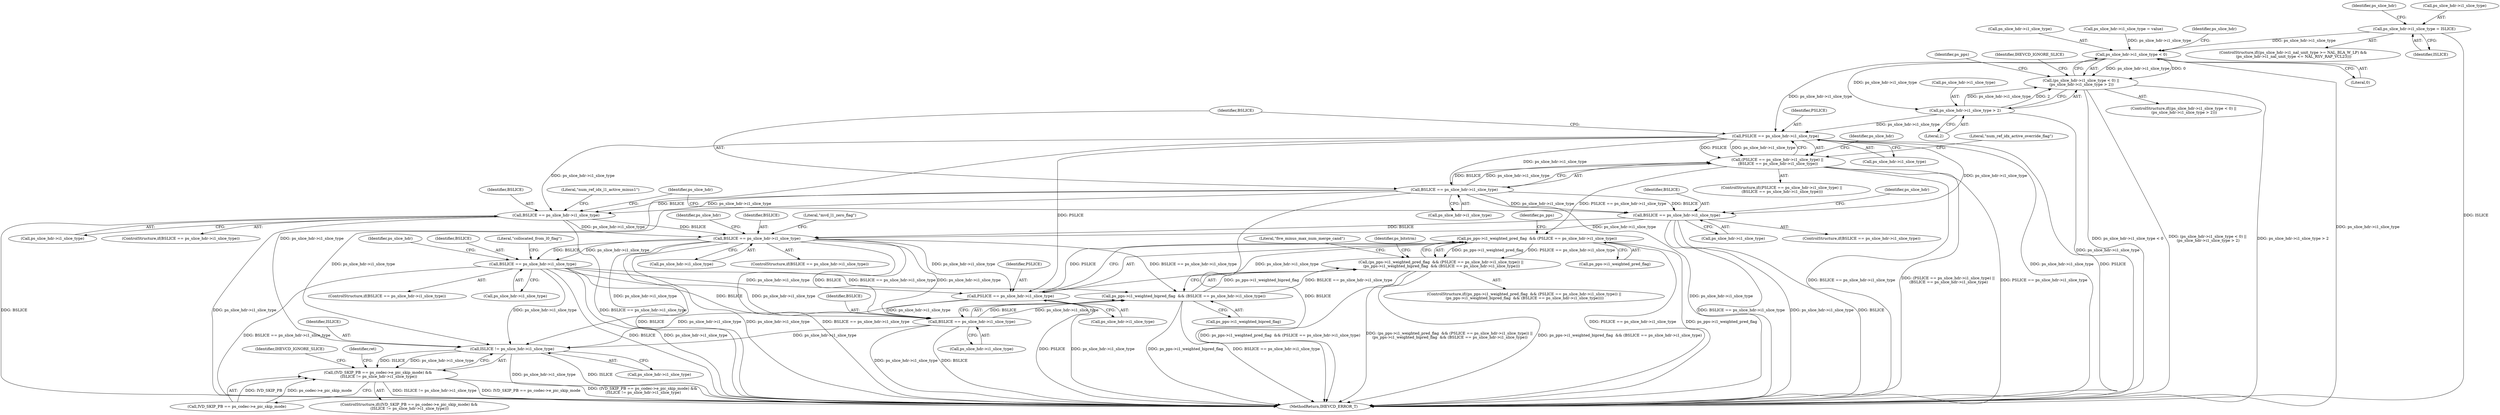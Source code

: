 digraph "0_Android_7c9be319a279654e55a6d757265f88c61a16a4d5@pointer" {
"1000615" [label="(Call,ps_slice_hdr->i1_slice_type = ISLICE)"];
"1000622" [label="(Call,ps_slice_hdr->i1_slice_type < 0)"];
"1000621" [label="(Call,(ps_slice_hdr->i1_slice_type < 0) ||\n (ps_slice_hdr->i1_slice_type > 2))"];
"1000627" [label="(Call,ps_slice_hdr->i1_slice_type > 2)"];
"1001174" [label="(Call,PSLICE == ps_slice_hdr->i1_slice_type)"];
"1001173" [label="(Call,(PSLICE == ps_slice_hdr->i1_slice_type) ||\n (BSLICE == ps_slice_hdr->i1_slice_type))"];
"1001425" [label="(Call,ps_pps->i1_weighted_pred_flag  && (PSLICE == ps_slice_hdr->i1_slice_type))"];
"1001424" [label="(Call,(ps_pps->i1_weighted_pred_flag  && (PSLICE == ps_slice_hdr->i1_slice_type)) ||\n (ps_pps->i1_weighted_bipred_flag  && (BSLICE == ps_slice_hdr->i1_slice_type)))"];
"1001179" [label="(Call,BSLICE == ps_slice_hdr->i1_slice_type)"];
"1001212" [label="(Call,BSLICE == ps_slice_hdr->i1_slice_type)"];
"1001312" [label="(Call,BSLICE == ps_slice_hdr->i1_slice_type)"];
"1001364" [label="(Call,BSLICE == ps_slice_hdr->i1_slice_type)"];
"1001429" [label="(Call,PSLICE == ps_slice_hdr->i1_slice_type)"];
"1001438" [label="(Call,BSLICE == ps_slice_hdr->i1_slice_type)"];
"1001434" [label="(Call,ps_pps->i1_weighted_bipred_flag  && (BSLICE == ps_slice_hdr->i1_slice_type))"];
"1002675" [label="(Call,ISLICE != ps_slice_hdr->i1_slice_type)"];
"1002669" [label="(Call,(IVD_SKIP_PB == ps_codec->e_pic_skip_mode) &&\n (ISLICE != ps_slice_hdr->i1_slice_type))"];
"1001239" [label="(Call,BSLICE == ps_slice_hdr->i1_slice_type)"];
"1000620" [label="(ControlStructure,if((ps_slice_hdr->i1_slice_type < 0) ||\n (ps_slice_hdr->i1_slice_type > 2)))"];
"1001450" [label="(Literal,\"five_minus_max_num_merge_cand\")"];
"1001214" [label="(Call,ps_slice_hdr->i1_slice_type)"];
"1000627" [label="(Call,ps_slice_hdr->i1_slice_type > 2)"];
"1001364" [label="(Call,BSLICE == ps_slice_hdr->i1_slice_type)"];
"1001173" [label="(Call,(PSLICE == ps_slice_hdr->i1_slice_type) ||\n (BSLICE == ps_slice_hdr->i1_slice_type))"];
"1001426" [label="(Call,ps_pps->i1_weighted_pred_flag)"];
"1001436" [label="(Identifier,ps_pps)"];
"1002676" [label="(Identifier,ISLICE)"];
"1001241" [label="(Call,ps_slice_hdr->i1_slice_type)"];
"1001174" [label="(Call,PSLICE == ps_slice_hdr->i1_slice_type)"];
"1001175" [label="(Identifier,PSLICE)"];
"1001319" [label="(Literal,\"mvd_l1_zero_flag\")"];
"1001439" [label="(Identifier,BSLICE)"];
"1000631" [label="(Literal,2)"];
"1000623" [label="(Call,ps_slice_hdr->i1_slice_type)"];
"1001240" [label="(Identifier,BSLICE)"];
"1001330" [label="(Identifier,ps_slice_hdr)"];
"1001313" [label="(Identifier,BSLICE)"];
"1001176" [label="(Call,ps_slice_hdr->i1_slice_type)"];
"1001181" [label="(Call,ps_slice_hdr->i1_slice_type)"];
"1001213" [label="(Identifier,BSLICE)"];
"1000619" [label="(Identifier,ISLICE)"];
"1002670" [label="(Call,IVD_SKIP_PB == ps_codec->e_pic_skip_mode)"];
"1000636" [label="(Identifier,ps_pps)"];
"1001435" [label="(Call,ps_pps->i1_weighted_bipred_flag)"];
"1001172" [label="(ControlStructure,if((PSLICE == ps_slice_hdr->i1_slice_type) ||\n (BSLICE == ps_slice_hdr->i1_slice_type)))"];
"1002684" [label="(Identifier,ret)"];
"1001425" [label="(Call,ps_pps->i1_weighted_pred_flag  && (PSLICE == ps_slice_hdr->i1_slice_type))"];
"1001384" [label="(Identifier,ps_slice_hdr)"];
"1001180" [label="(Identifier,BSLICE)"];
"1001423" [label="(ControlStructure,if((ps_pps->i1_weighted_pred_flag  && (PSLICE == ps_slice_hdr->i1_slice_type)) ||\n (ps_pps->i1_weighted_bipred_flag  && (BSLICE == ps_slice_hdr->i1_slice_type))))"];
"1001440" [label="(Call,ps_slice_hdr->i1_slice_type)"];
"1002682" [label="(Identifier,IHEVCD_IGNORE_SLICE)"];
"1001445" [label="(Identifier,ps_bitstrm)"];
"1001363" [label="(ControlStructure,if(BSLICE == ps_slice_hdr->i1_slice_type))"];
"1001186" [label="(Literal,\"num_ref_idx_active_override_flag\")"];
"1001219" [label="(Literal,\"num_ref_idx_l1_active_minus1\")"];
"1002675" [label="(Call,ISLICE != ps_slice_hdr->i1_slice_type)"];
"1000598" [label="(Call,ps_slice_hdr->i1_slice_type = value)"];
"1001212" [label="(Call,BSLICE == ps_slice_hdr->i1_slice_type)"];
"1001239" [label="(Call,BSLICE == ps_slice_hdr->i1_slice_type)"];
"1001179" [label="(Call,BSLICE == ps_slice_hdr->i1_slice_type)"];
"1000621" [label="(Call,(ps_slice_hdr->i1_slice_type < 0) ||\n (ps_slice_hdr->i1_slice_type > 2))"];
"1000624" [label="(Identifier,ps_slice_hdr)"];
"1002669" [label="(Call,(IVD_SKIP_PB == ps_codec->e_pic_skip_mode) &&\n (ISLICE != ps_slice_hdr->i1_slice_type))"];
"1000629" [label="(Identifier,ps_slice_hdr)"];
"1001314" [label="(Call,ps_slice_hdr->i1_slice_type)"];
"1001254" [label="(Identifier,ps_slice_hdr)"];
"1001365" [label="(Identifier,BSLICE)"];
"1001247" [label="(Identifier,ps_slice_hdr)"];
"1000603" [label="(ControlStructure,if((ps_slice_hdr->i1_nal_unit_type >= NAL_BLA_W_LP) &&\n (ps_slice_hdr->i1_nal_unit_type <= NAL_RSV_RAP_VCL23)))"];
"1000616" [label="(Call,ps_slice_hdr->i1_slice_type)"];
"1002677" [label="(Call,ps_slice_hdr->i1_slice_type)"];
"1002668" [label="(ControlStructure,if((IVD_SKIP_PB == ps_codec->e_pic_skip_mode) &&\n (ISLICE != ps_slice_hdr->i1_slice_type)))"];
"1001311" [label="(ControlStructure,if(BSLICE == ps_slice_hdr->i1_slice_type))"];
"1002685" [label="(MethodReturn,IHEVCD_ERROR_T)"];
"1000628" [label="(Call,ps_slice_hdr->i1_slice_type)"];
"1001424" [label="(Call,(ps_pps->i1_weighted_pred_flag  && (PSLICE == ps_slice_hdr->i1_slice_type)) ||\n (ps_pps->i1_weighted_bipred_flag  && (BSLICE == ps_slice_hdr->i1_slice_type)))"];
"1001434" [label="(Call,ps_pps->i1_weighted_bipred_flag  && (BSLICE == ps_slice_hdr->i1_slice_type))"];
"1001438" [label="(Call,BSLICE == ps_slice_hdr->i1_slice_type)"];
"1001238" [label="(ControlStructure,if(BSLICE == ps_slice_hdr->i1_slice_type))"];
"1000615" [label="(Call,ps_slice_hdr->i1_slice_type = ISLICE)"];
"1001429" [label="(Call,PSLICE == ps_slice_hdr->i1_slice_type)"];
"1000626" [label="(Literal,0)"];
"1001371" [label="(Literal,\"collocated_from_l0_flag\")"];
"1001431" [label="(Call,ps_slice_hdr->i1_slice_type)"];
"1001211" [label="(ControlStructure,if(BSLICE == ps_slice_hdr->i1_slice_type))"];
"1000633" [label="(Identifier,IHEVCD_IGNORE_SLICE)"];
"1001366" [label="(Call,ps_slice_hdr->i1_slice_type)"];
"1001430" [label="(Identifier,PSLICE)"];
"1000622" [label="(Call,ps_slice_hdr->i1_slice_type < 0)"];
"1001312" [label="(Call,BSLICE == ps_slice_hdr->i1_slice_type)"];
"1001462" [label="(Identifier,ps_slice_hdr)"];
"1000615" -> "1000603"  [label="AST: "];
"1000615" -> "1000619"  [label="CFG: "];
"1000616" -> "1000615"  [label="AST: "];
"1000619" -> "1000615"  [label="AST: "];
"1000624" -> "1000615"  [label="CFG: "];
"1000615" -> "1002685"  [label="DDG: ISLICE"];
"1000615" -> "1000622"  [label="DDG: ps_slice_hdr->i1_slice_type"];
"1000622" -> "1000621"  [label="AST: "];
"1000622" -> "1000626"  [label="CFG: "];
"1000623" -> "1000622"  [label="AST: "];
"1000626" -> "1000622"  [label="AST: "];
"1000629" -> "1000622"  [label="CFG: "];
"1000621" -> "1000622"  [label="CFG: "];
"1000622" -> "1002685"  [label="DDG: ps_slice_hdr->i1_slice_type"];
"1000622" -> "1000621"  [label="DDG: ps_slice_hdr->i1_slice_type"];
"1000622" -> "1000621"  [label="DDG: 0"];
"1000598" -> "1000622"  [label="DDG: ps_slice_hdr->i1_slice_type"];
"1000622" -> "1000627"  [label="DDG: ps_slice_hdr->i1_slice_type"];
"1000622" -> "1001174"  [label="DDG: ps_slice_hdr->i1_slice_type"];
"1000621" -> "1000620"  [label="AST: "];
"1000621" -> "1000627"  [label="CFG: "];
"1000627" -> "1000621"  [label="AST: "];
"1000633" -> "1000621"  [label="CFG: "];
"1000636" -> "1000621"  [label="CFG: "];
"1000621" -> "1002685"  [label="DDG: ps_slice_hdr->i1_slice_type < 0"];
"1000621" -> "1002685"  [label="DDG: (ps_slice_hdr->i1_slice_type < 0) ||\n (ps_slice_hdr->i1_slice_type > 2)"];
"1000621" -> "1002685"  [label="DDG: ps_slice_hdr->i1_slice_type > 2"];
"1000627" -> "1000621"  [label="DDG: ps_slice_hdr->i1_slice_type"];
"1000627" -> "1000621"  [label="DDG: 2"];
"1000627" -> "1000631"  [label="CFG: "];
"1000628" -> "1000627"  [label="AST: "];
"1000631" -> "1000627"  [label="AST: "];
"1000627" -> "1002685"  [label="DDG: ps_slice_hdr->i1_slice_type"];
"1000627" -> "1001174"  [label="DDG: ps_slice_hdr->i1_slice_type"];
"1001174" -> "1001173"  [label="AST: "];
"1001174" -> "1001176"  [label="CFG: "];
"1001175" -> "1001174"  [label="AST: "];
"1001176" -> "1001174"  [label="AST: "];
"1001180" -> "1001174"  [label="CFG: "];
"1001173" -> "1001174"  [label="CFG: "];
"1001174" -> "1002685"  [label="DDG: ps_slice_hdr->i1_slice_type"];
"1001174" -> "1002685"  [label="DDG: PSLICE"];
"1001174" -> "1001173"  [label="DDG: PSLICE"];
"1001174" -> "1001173"  [label="DDG: ps_slice_hdr->i1_slice_type"];
"1001174" -> "1001179"  [label="DDG: ps_slice_hdr->i1_slice_type"];
"1001174" -> "1001212"  [label="DDG: ps_slice_hdr->i1_slice_type"];
"1001174" -> "1001239"  [label="DDG: ps_slice_hdr->i1_slice_type"];
"1001174" -> "1001429"  [label="DDG: PSLICE"];
"1001174" -> "1002675"  [label="DDG: ps_slice_hdr->i1_slice_type"];
"1001173" -> "1001172"  [label="AST: "];
"1001173" -> "1001179"  [label="CFG: "];
"1001179" -> "1001173"  [label="AST: "];
"1001186" -> "1001173"  [label="CFG: "];
"1001462" -> "1001173"  [label="CFG: "];
"1001173" -> "1002685"  [label="DDG: BSLICE == ps_slice_hdr->i1_slice_type"];
"1001173" -> "1002685"  [label="DDG: (PSLICE == ps_slice_hdr->i1_slice_type) ||\n (BSLICE == ps_slice_hdr->i1_slice_type)"];
"1001173" -> "1002685"  [label="DDG: PSLICE == ps_slice_hdr->i1_slice_type"];
"1001179" -> "1001173"  [label="DDG: BSLICE"];
"1001179" -> "1001173"  [label="DDG: ps_slice_hdr->i1_slice_type"];
"1001173" -> "1001425"  [label="DDG: PSLICE == ps_slice_hdr->i1_slice_type"];
"1001425" -> "1001424"  [label="AST: "];
"1001425" -> "1001426"  [label="CFG: "];
"1001425" -> "1001429"  [label="CFG: "];
"1001426" -> "1001425"  [label="AST: "];
"1001429" -> "1001425"  [label="AST: "];
"1001436" -> "1001425"  [label="CFG: "];
"1001424" -> "1001425"  [label="CFG: "];
"1001425" -> "1002685"  [label="DDG: PSLICE == ps_slice_hdr->i1_slice_type"];
"1001425" -> "1002685"  [label="DDG: ps_pps->i1_weighted_pred_flag"];
"1001425" -> "1001424"  [label="DDG: ps_pps->i1_weighted_pred_flag"];
"1001425" -> "1001424"  [label="DDG: PSLICE == ps_slice_hdr->i1_slice_type"];
"1001429" -> "1001425"  [label="DDG: PSLICE"];
"1001429" -> "1001425"  [label="DDG: ps_slice_hdr->i1_slice_type"];
"1001424" -> "1001423"  [label="AST: "];
"1001424" -> "1001434"  [label="CFG: "];
"1001434" -> "1001424"  [label="AST: "];
"1001445" -> "1001424"  [label="CFG: "];
"1001450" -> "1001424"  [label="CFG: "];
"1001424" -> "1002685"  [label="DDG: ps_pps->i1_weighted_pred_flag  && (PSLICE == ps_slice_hdr->i1_slice_type)"];
"1001424" -> "1002685"  [label="DDG: (ps_pps->i1_weighted_pred_flag  && (PSLICE == ps_slice_hdr->i1_slice_type)) ||\n (ps_pps->i1_weighted_bipred_flag  && (BSLICE == ps_slice_hdr->i1_slice_type))"];
"1001424" -> "1002685"  [label="DDG: ps_pps->i1_weighted_bipred_flag  && (BSLICE == ps_slice_hdr->i1_slice_type)"];
"1001434" -> "1001424"  [label="DDG: ps_pps->i1_weighted_bipred_flag"];
"1001434" -> "1001424"  [label="DDG: BSLICE == ps_slice_hdr->i1_slice_type"];
"1001179" -> "1001181"  [label="CFG: "];
"1001180" -> "1001179"  [label="AST: "];
"1001181" -> "1001179"  [label="AST: "];
"1001179" -> "1002685"  [label="DDG: ps_slice_hdr->i1_slice_type"];
"1001179" -> "1002685"  [label="DDG: BSLICE"];
"1001179" -> "1001212"  [label="DDG: BSLICE"];
"1001179" -> "1001212"  [label="DDG: ps_slice_hdr->i1_slice_type"];
"1001179" -> "1001239"  [label="DDG: BSLICE"];
"1001179" -> "1001239"  [label="DDG: ps_slice_hdr->i1_slice_type"];
"1001179" -> "1002675"  [label="DDG: ps_slice_hdr->i1_slice_type"];
"1001212" -> "1001211"  [label="AST: "];
"1001212" -> "1001214"  [label="CFG: "];
"1001213" -> "1001212"  [label="AST: "];
"1001214" -> "1001212"  [label="AST: "];
"1001219" -> "1001212"  [label="CFG: "];
"1001254" -> "1001212"  [label="CFG: "];
"1001212" -> "1002685"  [label="DDG: BSLICE"];
"1001212" -> "1002685"  [label="DDG: ps_slice_hdr->i1_slice_type"];
"1001212" -> "1002685"  [label="DDG: BSLICE == ps_slice_hdr->i1_slice_type"];
"1001212" -> "1001312"  [label="DDG: BSLICE"];
"1001212" -> "1001312"  [label="DDG: ps_slice_hdr->i1_slice_type"];
"1001312" -> "1001311"  [label="AST: "];
"1001312" -> "1001314"  [label="CFG: "];
"1001313" -> "1001312"  [label="AST: "];
"1001314" -> "1001312"  [label="AST: "];
"1001319" -> "1001312"  [label="CFG: "];
"1001330" -> "1001312"  [label="CFG: "];
"1001312" -> "1002685"  [label="DDG: BSLICE == ps_slice_hdr->i1_slice_type"];
"1001312" -> "1002685"  [label="DDG: BSLICE"];
"1001312" -> "1002685"  [label="DDG: ps_slice_hdr->i1_slice_type"];
"1001239" -> "1001312"  [label="DDG: BSLICE"];
"1001239" -> "1001312"  [label="DDG: ps_slice_hdr->i1_slice_type"];
"1001312" -> "1001364"  [label="DDG: BSLICE"];
"1001312" -> "1001364"  [label="DDG: ps_slice_hdr->i1_slice_type"];
"1001312" -> "1001429"  [label="DDG: ps_slice_hdr->i1_slice_type"];
"1001312" -> "1001434"  [label="DDG: BSLICE == ps_slice_hdr->i1_slice_type"];
"1001312" -> "1001438"  [label="DDG: BSLICE"];
"1001312" -> "1001438"  [label="DDG: ps_slice_hdr->i1_slice_type"];
"1001312" -> "1002675"  [label="DDG: ps_slice_hdr->i1_slice_type"];
"1001364" -> "1001363"  [label="AST: "];
"1001364" -> "1001366"  [label="CFG: "];
"1001365" -> "1001364"  [label="AST: "];
"1001366" -> "1001364"  [label="AST: "];
"1001371" -> "1001364"  [label="CFG: "];
"1001384" -> "1001364"  [label="CFG: "];
"1001364" -> "1002685"  [label="DDG: ps_slice_hdr->i1_slice_type"];
"1001364" -> "1002685"  [label="DDG: BSLICE == ps_slice_hdr->i1_slice_type"];
"1001364" -> "1002685"  [label="DDG: BSLICE"];
"1001364" -> "1001429"  [label="DDG: ps_slice_hdr->i1_slice_type"];
"1001364" -> "1001434"  [label="DDG: BSLICE == ps_slice_hdr->i1_slice_type"];
"1001364" -> "1001438"  [label="DDG: BSLICE"];
"1001364" -> "1001438"  [label="DDG: ps_slice_hdr->i1_slice_type"];
"1001364" -> "1002675"  [label="DDG: ps_slice_hdr->i1_slice_type"];
"1001429" -> "1001431"  [label="CFG: "];
"1001430" -> "1001429"  [label="AST: "];
"1001431" -> "1001429"  [label="AST: "];
"1001429" -> "1002685"  [label="DDG: ps_slice_hdr->i1_slice_type"];
"1001429" -> "1002685"  [label="DDG: PSLICE"];
"1001429" -> "1001438"  [label="DDG: ps_slice_hdr->i1_slice_type"];
"1001429" -> "1002675"  [label="DDG: ps_slice_hdr->i1_slice_type"];
"1001438" -> "1001434"  [label="AST: "];
"1001438" -> "1001440"  [label="CFG: "];
"1001439" -> "1001438"  [label="AST: "];
"1001440" -> "1001438"  [label="AST: "];
"1001434" -> "1001438"  [label="CFG: "];
"1001438" -> "1002685"  [label="DDG: BSLICE"];
"1001438" -> "1002685"  [label="DDG: ps_slice_hdr->i1_slice_type"];
"1001438" -> "1001434"  [label="DDG: BSLICE"];
"1001438" -> "1001434"  [label="DDG: ps_slice_hdr->i1_slice_type"];
"1001438" -> "1002675"  [label="DDG: ps_slice_hdr->i1_slice_type"];
"1001434" -> "1001435"  [label="CFG: "];
"1001435" -> "1001434"  [label="AST: "];
"1001434" -> "1002685"  [label="DDG: ps_pps->i1_weighted_bipred_flag"];
"1001434" -> "1002685"  [label="DDG: BSLICE == ps_slice_hdr->i1_slice_type"];
"1002675" -> "1002669"  [label="AST: "];
"1002675" -> "1002677"  [label="CFG: "];
"1002676" -> "1002675"  [label="AST: "];
"1002677" -> "1002675"  [label="AST: "];
"1002669" -> "1002675"  [label="CFG: "];
"1002675" -> "1002685"  [label="DDG: ISLICE"];
"1002675" -> "1002685"  [label="DDG: ps_slice_hdr->i1_slice_type"];
"1002675" -> "1002669"  [label="DDG: ISLICE"];
"1002675" -> "1002669"  [label="DDG: ps_slice_hdr->i1_slice_type"];
"1002669" -> "1002668"  [label="AST: "];
"1002669" -> "1002670"  [label="CFG: "];
"1002670" -> "1002669"  [label="AST: "];
"1002682" -> "1002669"  [label="CFG: "];
"1002684" -> "1002669"  [label="CFG: "];
"1002669" -> "1002685"  [label="DDG: (IVD_SKIP_PB == ps_codec->e_pic_skip_mode) &&\n (ISLICE != ps_slice_hdr->i1_slice_type)"];
"1002669" -> "1002685"  [label="DDG: ISLICE != ps_slice_hdr->i1_slice_type"];
"1002669" -> "1002685"  [label="DDG: IVD_SKIP_PB == ps_codec->e_pic_skip_mode"];
"1002670" -> "1002669"  [label="DDG: IVD_SKIP_PB"];
"1002670" -> "1002669"  [label="DDG: ps_codec->e_pic_skip_mode"];
"1001239" -> "1001238"  [label="AST: "];
"1001239" -> "1001241"  [label="CFG: "];
"1001240" -> "1001239"  [label="AST: "];
"1001241" -> "1001239"  [label="AST: "];
"1001247" -> "1001239"  [label="CFG: "];
"1001254" -> "1001239"  [label="CFG: "];
"1001239" -> "1002685"  [label="DDG: BSLICE == ps_slice_hdr->i1_slice_type"];
"1001239" -> "1002685"  [label="DDG: ps_slice_hdr->i1_slice_type"];
"1001239" -> "1002685"  [label="DDG: BSLICE"];
}
